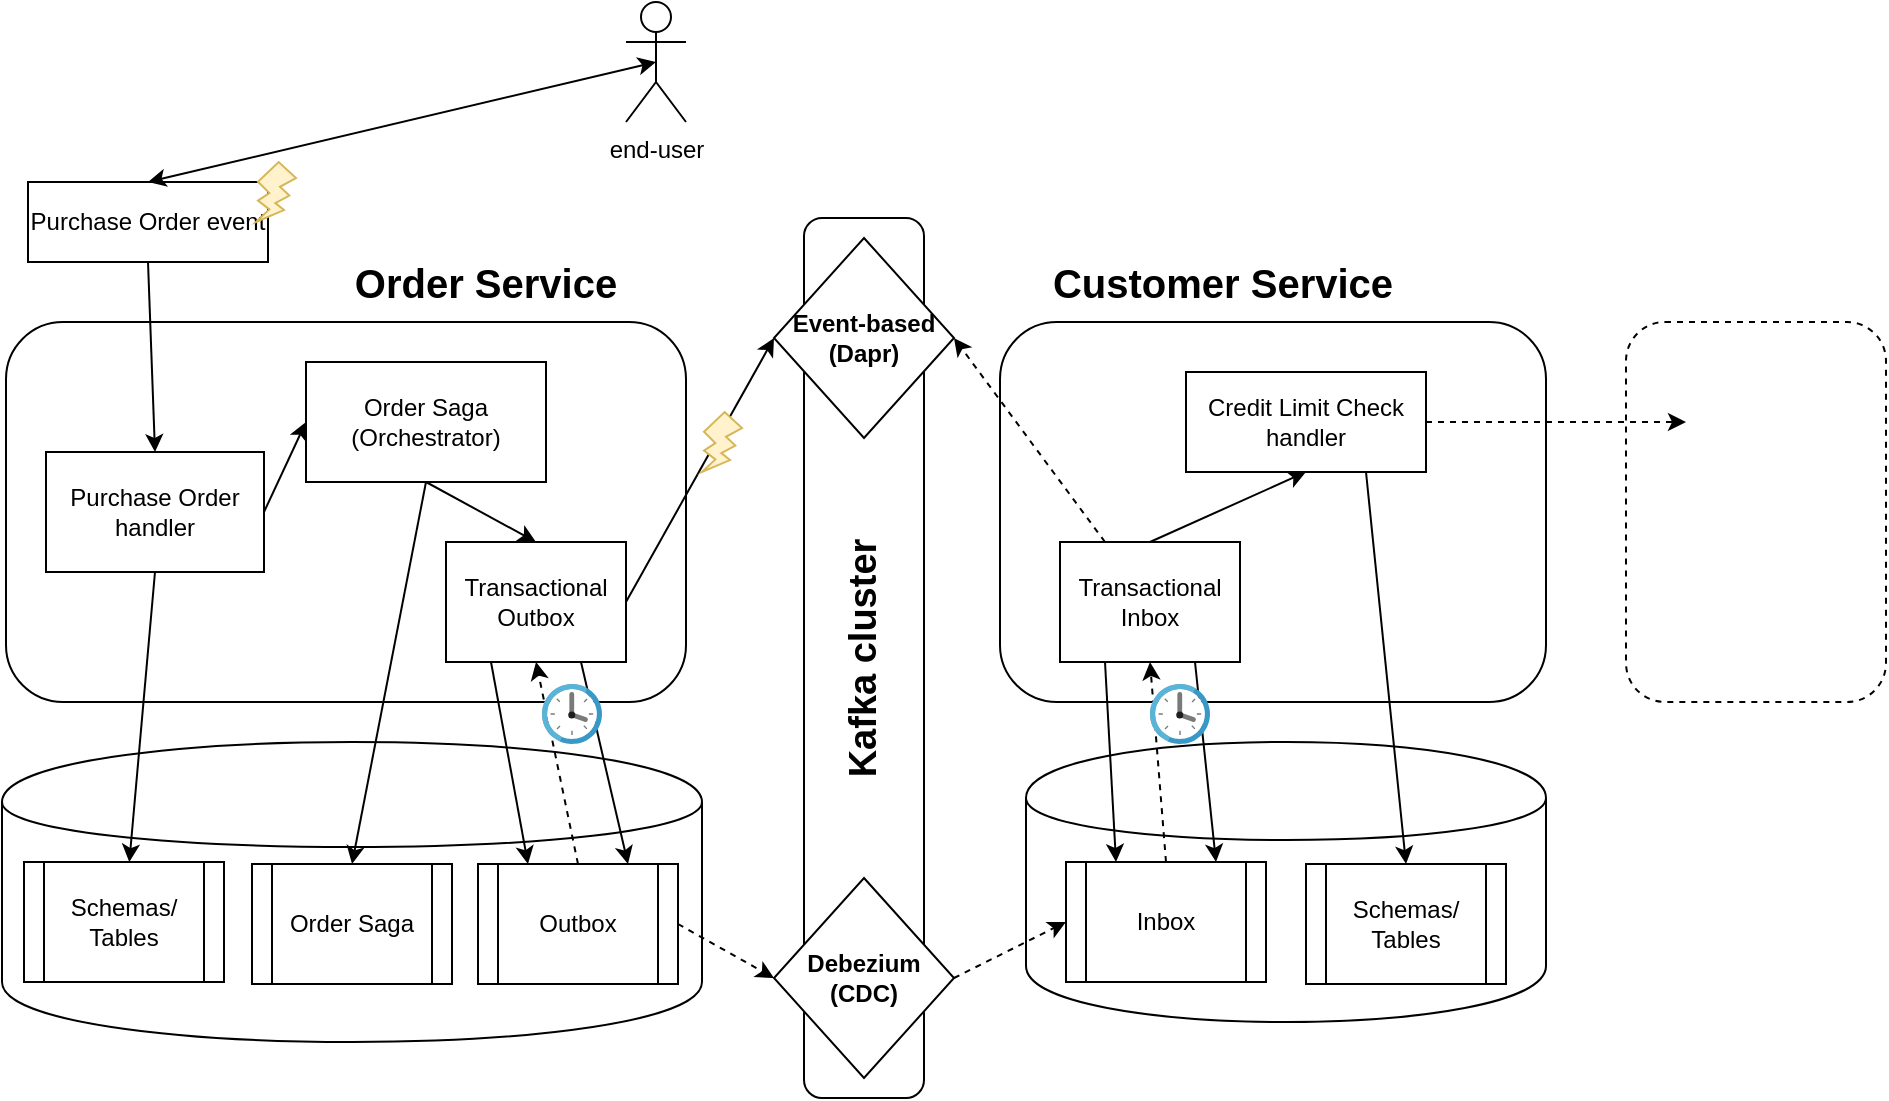 <mxfile version="12.4.2" type="device" pages="1"><diagram id="biOPryE4ERmfy_oqsHGn" name="Page-1"><mxGraphModel dx="889" dy="593" grid="1" gridSize="10" guides="1" tooltips="1" connect="1" arrows="1" fold="1" page="1" pageScale="1" pageWidth="850" pageHeight="1100" math="0" shadow="0"><root><mxCell id="0"/><mxCell id="1" parent="0"/><mxCell id="yMWbLE_o-wV1XCJkCcd7-3" value="" style="rounded=1;whiteSpace=wrap;html=1;dashed=1;" vertex="1" parent="1"><mxGeometry x="840" y="170" width="130" height="190" as="geometry"/></mxCell><mxCell id="dy8NMRIRp0FfUoDq5tYn-1" value="" style="rounded=1;whiteSpace=wrap;html=1;" parent="1" vertex="1"><mxGeometry x="30" y="170" width="340" height="190" as="geometry"/></mxCell><mxCell id="dy8NMRIRp0FfUoDq5tYn-2" value="Kafka cluster" style="rounded=1;whiteSpace=wrap;html=1;horizontal=0;fontSize=19;fontStyle=1" parent="1" vertex="1"><mxGeometry x="429" y="118" width="60" height="440" as="geometry"/></mxCell><mxCell id="dy8NMRIRp0FfUoDq5tYn-4" value="" style="shape=cylinder;whiteSpace=wrap;html=1;boundedLbl=1;backgroundOutline=1;" parent="1" vertex="1"><mxGeometry x="28" y="380" width="350" height="150" as="geometry"/></mxCell><mxCell id="dy8NMRIRp0FfUoDq5tYn-5" value="Outbox" style="shape=process;whiteSpace=wrap;html=1;backgroundOutline=1;" parent="1" vertex="1"><mxGeometry x="266" y="441" width="100" height="60" as="geometry"/></mxCell><mxCell id="dy8NMRIRp0FfUoDq5tYn-6" value="Schemas/ Tables" style="shape=process;whiteSpace=wrap;html=1;backgroundOutline=1;" parent="1" vertex="1"><mxGeometry x="39" y="440" width="100" height="60" as="geometry"/></mxCell><mxCell id="dy8NMRIRp0FfUoDq5tYn-8" value="Transactional Outbox" style="rounded=0;whiteSpace=wrap;html=1;" parent="1" vertex="1"><mxGeometry x="250" y="280" width="90" height="60" as="geometry"/></mxCell><mxCell id="dy8NMRIRp0FfUoDq5tYn-9" value="Purchase Order event" style="rounded=0;whiteSpace=wrap;html=1;" parent="1" vertex="1"><mxGeometry x="41" y="100" width="120" height="40" as="geometry"/></mxCell><mxCell id="dy8NMRIRp0FfUoDq5tYn-10" value="" style="endArrow=classic;html=1;exitX=0.5;exitY=1;exitDx=0;exitDy=0;entryX=0.5;entryY=0;entryDx=0;entryDy=0;" parent="1" source="dy8NMRIRp0FfUoDq5tYn-9" target="dy8NMRIRp0FfUoDq5tYn-11" edge="1"><mxGeometry width="50" height="50" relative="1" as="geometry"><mxPoint x="30" y="840" as="sourcePoint"/><mxPoint x="250" y="220" as="targetPoint"/></mxGeometry></mxCell><mxCell id="dy8NMRIRp0FfUoDq5tYn-11" value="Purchase Order handler" style="rounded=0;whiteSpace=wrap;html=1;" parent="1" vertex="1"><mxGeometry x="50" y="235" width="109" height="60" as="geometry"/></mxCell><mxCell id="dy8NMRIRp0FfUoDq5tYn-12" value="" style="endArrow=classic;html=1;entryX=0.5;entryY=0;entryDx=0;entryDy=0;" parent="1" target="dy8NMRIRp0FfUoDq5tYn-8" edge="1"><mxGeometry width="50" height="50" relative="1" as="geometry"><mxPoint x="240" y="250" as="sourcePoint"/><mxPoint x="110" y="290" as="targetPoint"/></mxGeometry></mxCell><mxCell id="dy8NMRIRp0FfUoDq5tYn-13" value="" style="endArrow=classic;html=1;exitX=0.25;exitY=1;exitDx=0;exitDy=0;entryX=0.25;entryY=0;entryDx=0;entryDy=0;" parent="1" source="dy8NMRIRp0FfUoDq5tYn-8" target="dy8NMRIRp0FfUoDq5tYn-5" edge="1"><mxGeometry width="50" height="50" relative="1" as="geometry"><mxPoint x="170" y="310" as="sourcePoint"/><mxPoint x="220" y="310" as="targetPoint"/></mxGeometry></mxCell><mxCell id="dy8NMRIRp0FfUoDq5tYn-14" value="" style="endArrow=classic;html=1;exitX=0.5;exitY=0;exitDx=0;exitDy=0;entryX=0.5;entryY=1;entryDx=0;entryDy=0;dashed=1;" parent="1" source="dy8NMRIRp0FfUoDq5tYn-5" target="dy8NMRIRp0FfUoDq5tYn-8" edge="1"><mxGeometry width="50" height="50" relative="1" as="geometry"><mxPoint x="247.5" y="340" as="sourcePoint"/><mxPoint x="235" y="450" as="targetPoint"/></mxGeometry></mxCell><mxCell id="dy8NMRIRp0FfUoDq5tYn-16" value="" style="endArrow=classic;html=1;exitX=0.75;exitY=1;exitDx=0;exitDy=0;entryX=0.75;entryY=0;entryDx=0;entryDy=0;" parent="1" source="dy8NMRIRp0FfUoDq5tYn-8" target="dy8NMRIRp0FfUoDq5tYn-5" edge="1"><mxGeometry width="50" height="50" relative="1" as="geometry"><mxPoint x="247.5" y="340" as="sourcePoint"/><mxPoint x="235" y="450" as="targetPoint"/></mxGeometry></mxCell><mxCell id="dy8NMRIRp0FfUoDq5tYn-17" value="" style="endArrow=classic;html=1;exitX=1;exitY=0.5;exitDx=0;exitDy=0;entryX=0;entryY=0.5;entryDx=0;entryDy=0;" parent="1" source="dy8NMRIRp0FfUoDq5tYn-11" target="dy8NMRIRp0FfUoDq5tYn-18" edge="1"><mxGeometry width="50" height="50" relative="1" as="geometry"><mxPoint x="110" y="190" as="sourcePoint"/><mxPoint x="110" y="290" as="targetPoint"/></mxGeometry></mxCell><mxCell id="dy8NMRIRp0FfUoDq5tYn-18" value="Order Saga&lt;br&gt;(Orchestrator)" style="rounded=0;whiteSpace=wrap;html=1;" parent="1" vertex="1"><mxGeometry x="180" y="190" width="120" height="60" as="geometry"/></mxCell><mxCell id="dy8NMRIRp0FfUoDq5tYn-19" value="Order Saga" style="shape=process;whiteSpace=wrap;html=1;backgroundOutline=1;" parent="1" vertex="1"><mxGeometry x="153" y="441" width="100" height="60" as="geometry"/></mxCell><mxCell id="dy8NMRIRp0FfUoDq5tYn-21" value="" style="endArrow=classic;html=1;exitX=0.5;exitY=1;exitDx=0;exitDy=0;entryX=0.5;entryY=0;entryDx=0;entryDy=0;" parent="1" source="dy8NMRIRp0FfUoDq5tYn-18" target="dy8NMRIRp0FfUoDq5tYn-19" edge="1"><mxGeometry width="50" height="50" relative="1" as="geometry"><mxPoint x="120" y="270" as="sourcePoint"/><mxPoint x="121" y="300" as="targetPoint"/></mxGeometry></mxCell><mxCell id="dy8NMRIRp0FfUoDq5tYn-22" value="" style="endArrow=classic;html=1;exitX=0.5;exitY=1;exitDx=0;exitDy=0;" parent="1" source="dy8NMRIRp0FfUoDq5tYn-11" target="dy8NMRIRp0FfUoDq5tYn-6" edge="1"><mxGeometry width="50" height="50" relative="1" as="geometry"><mxPoint x="120" y="270" as="sourcePoint"/><mxPoint x="200" y="300" as="targetPoint"/></mxGeometry></mxCell><mxCell id="dy8NMRIRp0FfUoDq5tYn-23" value="end-user" style="shape=umlActor;verticalLabelPosition=bottom;labelBackgroundColor=#ffffff;verticalAlign=top;html=1;outlineConnect=0;" parent="1" vertex="1"><mxGeometry x="340" y="10" width="30" height="60" as="geometry"/></mxCell><mxCell id="dy8NMRIRp0FfUoDq5tYn-24" value="" style="endArrow=classic;html=1;exitX=0.5;exitY=0.5;exitDx=0;exitDy=0;entryX=0.5;entryY=0;entryDx=0;entryDy=0;exitPerimeter=0;endFill=1;startArrow=classic;startFill=1;" parent="1" source="dy8NMRIRp0FfUoDq5tYn-23" target="dy8NMRIRp0FfUoDq5tYn-9" edge="1"><mxGeometry width="50" height="50" relative="1" as="geometry"><mxPoint x="480" y="-480" as="sourcePoint"/><mxPoint x="226" y="-420" as="targetPoint"/></mxGeometry></mxCell><mxCell id="dy8NMRIRp0FfUoDq5tYn-25" value="" style="rounded=1;whiteSpace=wrap;html=1;" parent="1" vertex="1"><mxGeometry x="527" y="170" width="273" height="190" as="geometry"/></mxCell><mxCell id="dy8NMRIRp0FfUoDq5tYn-26" value="" style="shape=cylinder;whiteSpace=wrap;html=1;boundedLbl=1;backgroundOutline=1;" parent="1" vertex="1"><mxGeometry x="540" y="380" width="260" height="140" as="geometry"/></mxCell><mxCell id="dy8NMRIRp0FfUoDq5tYn-27" value="Schemas/ Tables" style="shape=process;whiteSpace=wrap;html=1;backgroundOutline=1;" parent="1" vertex="1"><mxGeometry x="680" y="441" width="100" height="60" as="geometry"/></mxCell><mxCell id="dy8NMRIRp0FfUoDq5tYn-28" value="Inbox" style="shape=process;whiteSpace=wrap;html=1;backgroundOutline=1;" parent="1" vertex="1"><mxGeometry x="560" y="440" width="100" height="60" as="geometry"/></mxCell><mxCell id="dy8NMRIRp0FfUoDq5tYn-29" value="Transactional Inbox" style="rounded=0;whiteSpace=wrap;html=1;" parent="1" vertex="1"><mxGeometry x="557" y="280" width="90" height="60" as="geometry"/></mxCell><mxCell id="dy8NMRIRp0FfUoDq5tYn-30" value="" style="endArrow=classic;html=1;exitX=0.25;exitY=0;exitDx=0;exitDy=0;entryX=1;entryY=0.5;entryDx=0;entryDy=0;dashed=1;" parent="1" source="dy8NMRIRp0FfUoDq5tYn-29" target="dy8NMRIRp0FfUoDq5tYn-48" edge="1"><mxGeometry width="50" height="50" relative="1" as="geometry"><mxPoint x="367" y="320" as="sourcePoint"/><mxPoint x="512" y="220" as="targetPoint"/></mxGeometry></mxCell><mxCell id="dy8NMRIRp0FfUoDq5tYn-31" value="" style="endArrow=classic;html=1;exitX=0.25;exitY=1;exitDx=0;exitDy=0;entryX=0.25;entryY=0;entryDx=0;entryDy=0;" parent="1" source="dy8NMRIRp0FfUoDq5tYn-29" target="dy8NMRIRp0FfUoDq5tYn-28" edge="1"><mxGeometry width="50" height="50" relative="1" as="geometry"><mxPoint x="344.5" y="350" as="sourcePoint"/><mxPoint x="380" y="451" as="targetPoint"/></mxGeometry></mxCell><mxCell id="dy8NMRIRp0FfUoDq5tYn-32" value="" style="endArrow=classic;html=1;exitX=0.5;exitY=0;exitDx=0;exitDy=0;entryX=0.5;entryY=1;entryDx=0;entryDy=0;dashed=1;" parent="1" source="dy8NMRIRp0FfUoDq5tYn-28" target="dy8NMRIRp0FfUoDq5tYn-29" edge="1"><mxGeometry width="50" height="50" relative="1" as="geometry"><mxPoint x="355" y="451" as="sourcePoint"/><mxPoint x="322" y="350" as="targetPoint"/></mxGeometry></mxCell><mxCell id="dy8NMRIRp0FfUoDq5tYn-33" value="" style="endArrow=classic;html=1;exitX=0.75;exitY=1;exitDx=0;exitDy=0;entryX=0.75;entryY=0;entryDx=0;entryDy=0;" parent="1" source="dy8NMRIRp0FfUoDq5tYn-29" target="dy8NMRIRp0FfUoDq5tYn-28" edge="1"><mxGeometry width="50" height="50" relative="1" as="geometry"><mxPoint x="299.5" y="350" as="sourcePoint"/><mxPoint x="330" y="451" as="targetPoint"/></mxGeometry></mxCell><mxCell id="dy8NMRIRp0FfUoDq5tYn-34" value="Credit Limit Check handler" style="rounded=0;whiteSpace=wrap;html=1;" parent="1" vertex="1"><mxGeometry x="620" y="195" width="120" height="50" as="geometry"/></mxCell><mxCell id="dy8NMRIRp0FfUoDq5tYn-35" value="" style="endArrow=classic;html=1;exitX=0.5;exitY=0;exitDx=0;exitDy=0;entryX=0.5;entryY=1;entryDx=0;entryDy=0;" parent="1" source="dy8NMRIRp0FfUoDq5tYn-29" target="dy8NMRIRp0FfUoDq5tYn-34" edge="1"><mxGeometry width="50" height="50" relative="1" as="geometry"><mxPoint x="634.5" y="350" as="sourcePoint"/><mxPoint x="672" y="450" as="targetPoint"/></mxGeometry></mxCell><mxCell id="dy8NMRIRp0FfUoDq5tYn-36" value="" style="endArrow=classic;html=1;exitX=0.75;exitY=1;exitDx=0;exitDy=0;entryX=0.5;entryY=0;entryDx=0;entryDy=0;" parent="1" source="dy8NMRIRp0FfUoDq5tYn-34" target="dy8NMRIRp0FfUoDq5tYn-27" edge="1"><mxGeometry width="50" height="50" relative="1" as="geometry"><mxPoint x="127" y="260" as="sourcePoint"/><mxPoint x="127.864" y="450" as="targetPoint"/></mxGeometry></mxCell><mxCell id="dy8NMRIRp0FfUoDq5tYn-37" value="" style="verticalLabelPosition=bottom;verticalAlign=top;html=1;shape=mxgraph.basic.flash;fillColor=#fff2cc;strokeColor=#d6b656;" parent="1" vertex="1"><mxGeometry x="155" y="90" width="20" height="30" as="geometry"/></mxCell><mxCell id="dy8NMRIRp0FfUoDq5tYn-39" value="" style="aspect=fixed;html=1;points=[];align=center;image;fontSize=12;image=img/lib/mscae/Clock.svg;" parent="1" vertex="1"><mxGeometry x="298" y="351" width="30" height="30" as="geometry"/></mxCell><mxCell id="dy8NMRIRp0FfUoDq5tYn-42" value="" style="aspect=fixed;html=1;points=[];align=center;image;fontSize=12;image=img/lib/mscae/Clock.svg;" parent="1" vertex="1"><mxGeometry x="602" y="351" width="30" height="30" as="geometry"/></mxCell><mxCell id="dy8NMRIRp0FfUoDq5tYn-43" value="" style="endArrow=classic;html=1;exitX=1;exitY=0.5;exitDx=0;exitDy=0;dashed=1;" parent="1" source="dy8NMRIRp0FfUoDq5tYn-34" edge="1"><mxGeometry width="50" height="50" relative="1" as="geometry"><mxPoint x="647.0" y="450" as="sourcePoint"/><mxPoint x="870" y="220" as="targetPoint"/></mxGeometry></mxCell><mxCell id="dy8NMRIRp0FfUoDq5tYn-45" value="Debezium&lt;br&gt;(CDC)" style="rhombus;whiteSpace=wrap;html=1;fontStyle=1" parent="1" vertex="1"><mxGeometry x="414" y="448" width="90" height="100" as="geometry"/></mxCell><mxCell id="dy8NMRIRp0FfUoDq5tYn-46" value="" style="endArrow=classic;html=1;exitX=1;exitY=0.5;exitDx=0;exitDy=0;entryX=0;entryY=0.5;entryDx=0;entryDy=0;dashed=1;" parent="1" source="dy8NMRIRp0FfUoDq5tYn-5" target="dy8NMRIRp0FfUoDq5tYn-45" edge="1"><mxGeometry width="50" height="50" relative="1" as="geometry"><mxPoint x="250" y="260" as="sourcePoint"/><mxPoint x="225" y="457" as="targetPoint"/></mxGeometry></mxCell><mxCell id="dy8NMRIRp0FfUoDq5tYn-47" value="" style="endArrow=classic;html=1;entryX=0;entryY=0.5;entryDx=0;entryDy=0;exitX=1;exitY=0.5;exitDx=0;exitDy=0;dashed=1;" parent="1" source="dy8NMRIRp0FfUoDq5tYn-45" target="dy8NMRIRp0FfUoDq5tYn-28" edge="1"><mxGeometry width="50" height="50" relative="1" as="geometry"><mxPoint x="512" y="540" as="sourcePoint"/><mxPoint x="432" y="567" as="targetPoint"/></mxGeometry></mxCell><mxCell id="dy8NMRIRp0FfUoDq5tYn-48" value="Event-based&lt;br&gt;(Dapr)" style="rhombus;whiteSpace=wrap;html=1;fontStyle=1" parent="1" vertex="1"><mxGeometry x="414" y="128" width="90" height="100" as="geometry"/></mxCell><mxCell id="dy8NMRIRp0FfUoDq5tYn-49" value="" style="endArrow=classic;html=1;exitX=1;exitY=0.5;exitDx=0;exitDy=0;entryX=0;entryY=0.5;entryDx=0;entryDy=0;" parent="1" source="dy8NMRIRp0FfUoDq5tYn-8" target="dy8NMRIRp0FfUoDq5tYn-48" edge="1"><mxGeometry width="50" height="50" relative="1" as="geometry"><mxPoint x="340" y="310" as="sourcePoint"/><mxPoint x="385" y="275" as="targetPoint"/></mxGeometry></mxCell><mxCell id="dy8NMRIRp0FfUoDq5tYn-50" value="" style="verticalLabelPosition=bottom;verticalAlign=top;html=1;shape=mxgraph.basic.flash;fillColor=#fff2cc;strokeColor=#d6b656;" parent="1" vertex="1"><mxGeometry x="378" y="215" width="20" height="30" as="geometry"/></mxCell><mxCell id="yMWbLE_o-wV1XCJkCcd7-1" value="Order Service" style="text;html=1;strokeColor=none;fillColor=none;align=center;verticalAlign=middle;whiteSpace=wrap;rounded=0;fontSize=20;fontStyle=1" vertex="1" parent="1"><mxGeometry x="190" y="140" width="160" height="20" as="geometry"/></mxCell><mxCell id="yMWbLE_o-wV1XCJkCcd7-2" value="Customer Service" style="text;html=1;strokeColor=none;fillColor=none;align=center;verticalAlign=middle;whiteSpace=wrap;rounded=0;fontSize=20;fontStyle=1" vertex="1" parent="1"><mxGeometry x="527" y="140" width="223" height="20" as="geometry"/></mxCell></root></mxGraphModel></diagram></mxfile>